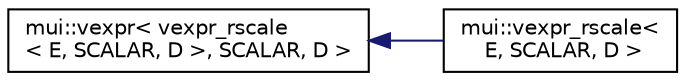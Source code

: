 digraph "Graphical Class Hierarchy"
{
 // LATEX_PDF_SIZE
  edge [fontname="Helvetica",fontsize="10",labelfontname="Helvetica",labelfontsize="10"];
  node [fontname="Helvetica",fontsize="10",shape=record];
  rankdir="LR";
  Node0 [label="mui::vexpr\< vexpr_rscale\l\< E, SCALAR, D \>, SCALAR, D \>",height=0.2,width=0.4,color="black", fillcolor="white", style="filled",URL="$structmui_1_1vexpr.html",tooltip=" "];
  Node0 -> Node1 [dir="back",color="midnightblue",fontsize="10",style="solid",fontname="Helvetica"];
  Node1 [label="mui::vexpr_rscale\<\l E, SCALAR, D \>",height=0.2,width=0.4,color="black", fillcolor="white", style="filled",URL="$structmui_1_1vexpr__rscale.html",tooltip=" "];
}
